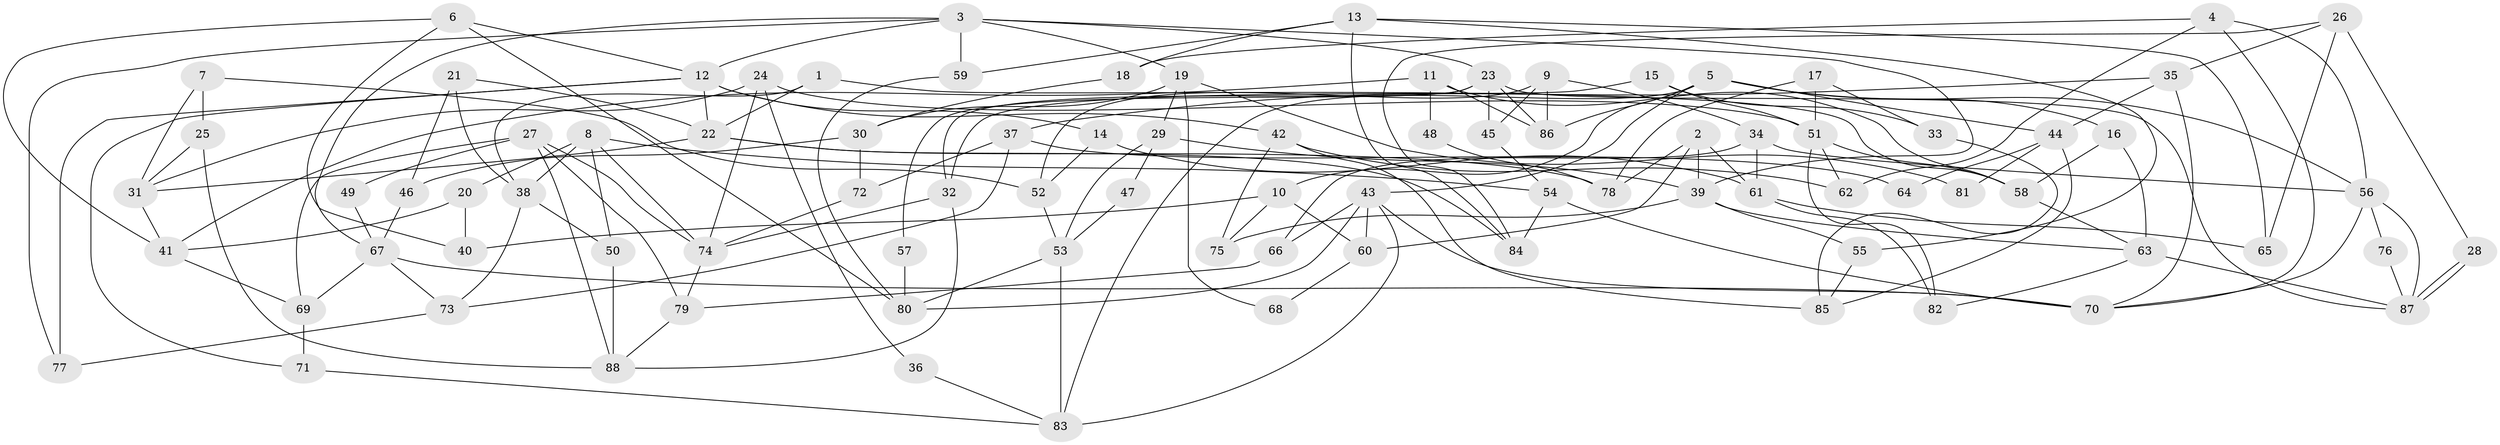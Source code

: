 // coarse degree distribution, {6: 0.1346153846153846, 4: 0.21153846153846154, 5: 0.2692307692307692, 3: 0.15384615384615385, 2: 0.11538461538461539, 8: 0.019230769230769232, 7: 0.07692307692307693, 12: 0.019230769230769232}
// Generated by graph-tools (version 1.1) at 2025/54/03/04/25 21:54:20]
// undirected, 88 vertices, 176 edges
graph export_dot {
graph [start="1"]
  node [color=gray90,style=filled];
  1;
  2;
  3;
  4;
  5;
  6;
  7;
  8;
  9;
  10;
  11;
  12;
  13;
  14;
  15;
  16;
  17;
  18;
  19;
  20;
  21;
  22;
  23;
  24;
  25;
  26;
  27;
  28;
  29;
  30;
  31;
  32;
  33;
  34;
  35;
  36;
  37;
  38;
  39;
  40;
  41;
  42;
  43;
  44;
  45;
  46;
  47;
  48;
  49;
  50;
  51;
  52;
  53;
  54;
  55;
  56;
  57;
  58;
  59;
  60;
  61;
  62;
  63;
  64;
  65;
  66;
  67;
  68;
  69;
  70;
  71;
  72;
  73;
  74;
  75;
  76;
  77;
  78;
  79;
  80;
  81;
  82;
  83;
  84;
  85;
  86;
  87;
  88;
  1 -- 58;
  1 -- 22;
  1 -- 38;
  2 -- 78;
  2 -- 60;
  2 -- 39;
  2 -- 61;
  3 -- 59;
  3 -- 67;
  3 -- 12;
  3 -- 19;
  3 -- 23;
  3 -- 39;
  3 -- 77;
  4 -- 18;
  4 -- 56;
  4 -- 62;
  4 -- 70;
  5 -- 43;
  5 -- 56;
  5 -- 10;
  5 -- 16;
  5 -- 44;
  5 -- 83;
  5 -- 86;
  6 -- 12;
  6 -- 41;
  6 -- 40;
  6 -- 80;
  7 -- 52;
  7 -- 31;
  7 -- 25;
  8 -- 50;
  8 -- 74;
  8 -- 20;
  8 -- 38;
  8 -- 54;
  9 -- 52;
  9 -- 45;
  9 -- 34;
  9 -- 86;
  10 -- 75;
  10 -- 40;
  10 -- 60;
  11 -- 86;
  11 -- 58;
  11 -- 41;
  11 -- 48;
  12 -- 71;
  12 -- 14;
  12 -- 22;
  12 -- 42;
  12 -- 77;
  13 -- 65;
  13 -- 84;
  13 -- 18;
  13 -- 55;
  13 -- 59;
  14 -- 61;
  14 -- 52;
  15 -- 51;
  15 -- 32;
  15 -- 33;
  16 -- 63;
  16 -- 58;
  17 -- 51;
  17 -- 33;
  17 -- 78;
  18 -- 30;
  19 -- 30;
  19 -- 29;
  19 -- 68;
  19 -- 81;
  20 -- 40;
  20 -- 41;
  21 -- 38;
  21 -- 22;
  21 -- 46;
  22 -- 31;
  22 -- 78;
  22 -- 84;
  23 -- 86;
  23 -- 32;
  23 -- 45;
  23 -- 57;
  23 -- 87;
  24 -- 51;
  24 -- 74;
  24 -- 31;
  24 -- 36;
  25 -- 31;
  25 -- 88;
  26 -- 84;
  26 -- 35;
  26 -- 28;
  26 -- 65;
  27 -- 79;
  27 -- 74;
  27 -- 49;
  27 -- 69;
  27 -- 88;
  28 -- 87;
  28 -- 87;
  29 -- 39;
  29 -- 47;
  29 -- 53;
  30 -- 72;
  30 -- 46;
  31 -- 41;
  32 -- 88;
  32 -- 74;
  33 -- 85;
  34 -- 56;
  34 -- 61;
  34 -- 66;
  35 -- 44;
  35 -- 70;
  35 -- 37;
  36 -- 83;
  37 -- 73;
  37 -- 64;
  37 -- 72;
  38 -- 50;
  38 -- 73;
  39 -- 55;
  39 -- 63;
  39 -- 75;
  41 -- 69;
  42 -- 62;
  42 -- 75;
  42 -- 85;
  43 -- 70;
  43 -- 80;
  43 -- 60;
  43 -- 66;
  43 -- 83;
  44 -- 85;
  44 -- 64;
  44 -- 81;
  45 -- 54;
  46 -- 67;
  47 -- 53;
  48 -- 78;
  49 -- 67;
  50 -- 88;
  51 -- 58;
  51 -- 82;
  51 -- 62;
  52 -- 53;
  53 -- 83;
  53 -- 80;
  54 -- 70;
  54 -- 84;
  55 -- 85;
  56 -- 70;
  56 -- 87;
  56 -- 76;
  57 -- 80;
  58 -- 63;
  59 -- 80;
  60 -- 68;
  61 -- 65;
  61 -- 82;
  63 -- 87;
  63 -- 82;
  66 -- 79;
  67 -- 69;
  67 -- 73;
  67 -- 70;
  69 -- 71;
  71 -- 83;
  72 -- 74;
  73 -- 77;
  74 -- 79;
  76 -- 87;
  79 -- 88;
}
